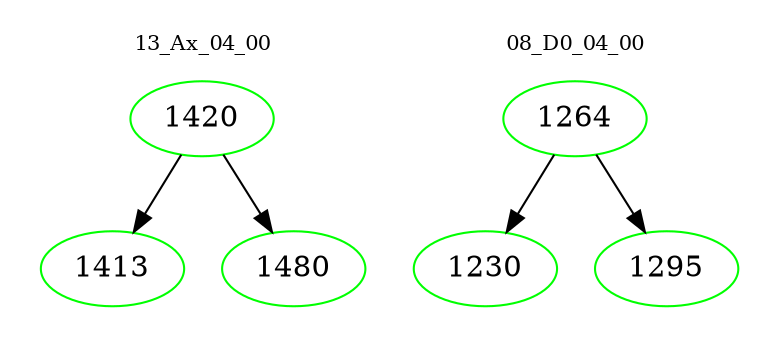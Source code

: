 digraph{
subgraph cluster_0 {
color = white
label = "13_Ax_04_00";
fontsize=10;
T0_1420 [label="1420", color="green"]
T0_1420 -> T0_1413 [color="black"]
T0_1413 [label="1413", color="green"]
T0_1420 -> T0_1480 [color="black"]
T0_1480 [label="1480", color="green"]
}
subgraph cluster_1 {
color = white
label = "08_D0_04_00";
fontsize=10;
T1_1264 [label="1264", color="green"]
T1_1264 -> T1_1230 [color="black"]
T1_1230 [label="1230", color="green"]
T1_1264 -> T1_1295 [color="black"]
T1_1295 [label="1295", color="green"]
}
}
